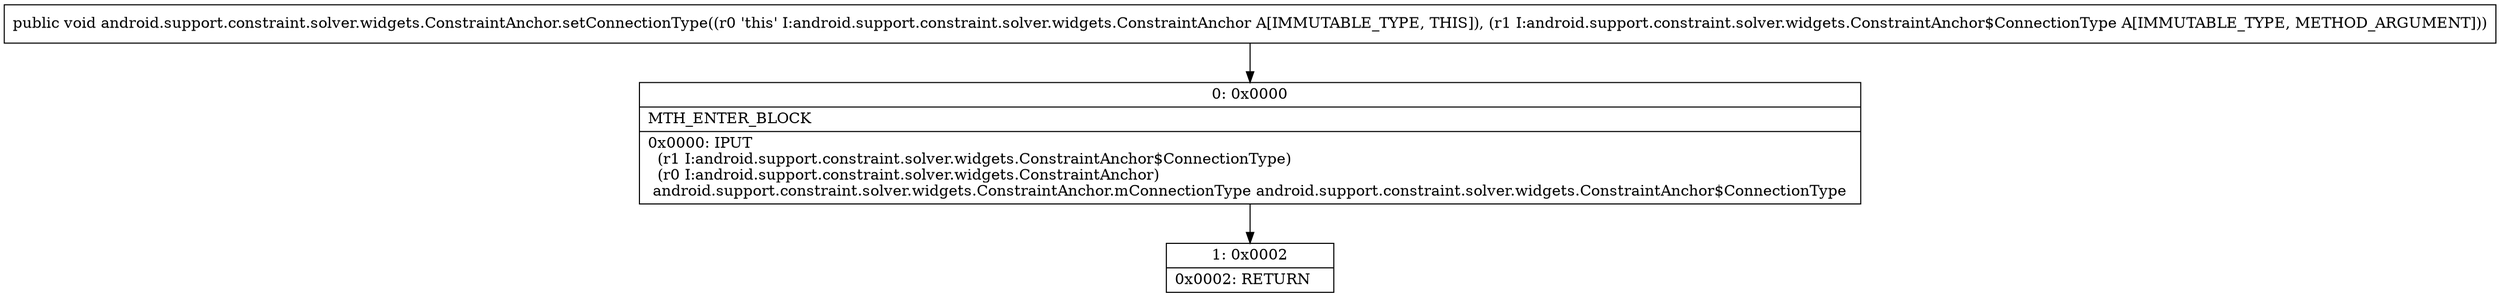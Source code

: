 digraph "CFG forandroid.support.constraint.solver.widgets.ConstraintAnchor.setConnectionType(Landroid\/support\/constraint\/solver\/widgets\/ConstraintAnchor$ConnectionType;)V" {
Node_0 [shape=record,label="{0\:\ 0x0000|MTH_ENTER_BLOCK\l|0x0000: IPUT  \l  (r1 I:android.support.constraint.solver.widgets.ConstraintAnchor$ConnectionType)\l  (r0 I:android.support.constraint.solver.widgets.ConstraintAnchor)\l android.support.constraint.solver.widgets.ConstraintAnchor.mConnectionType android.support.constraint.solver.widgets.ConstraintAnchor$ConnectionType \l}"];
Node_1 [shape=record,label="{1\:\ 0x0002|0x0002: RETURN   \l}"];
MethodNode[shape=record,label="{public void android.support.constraint.solver.widgets.ConstraintAnchor.setConnectionType((r0 'this' I:android.support.constraint.solver.widgets.ConstraintAnchor A[IMMUTABLE_TYPE, THIS]), (r1 I:android.support.constraint.solver.widgets.ConstraintAnchor$ConnectionType A[IMMUTABLE_TYPE, METHOD_ARGUMENT])) }"];
MethodNode -> Node_0;
Node_0 -> Node_1;
}

